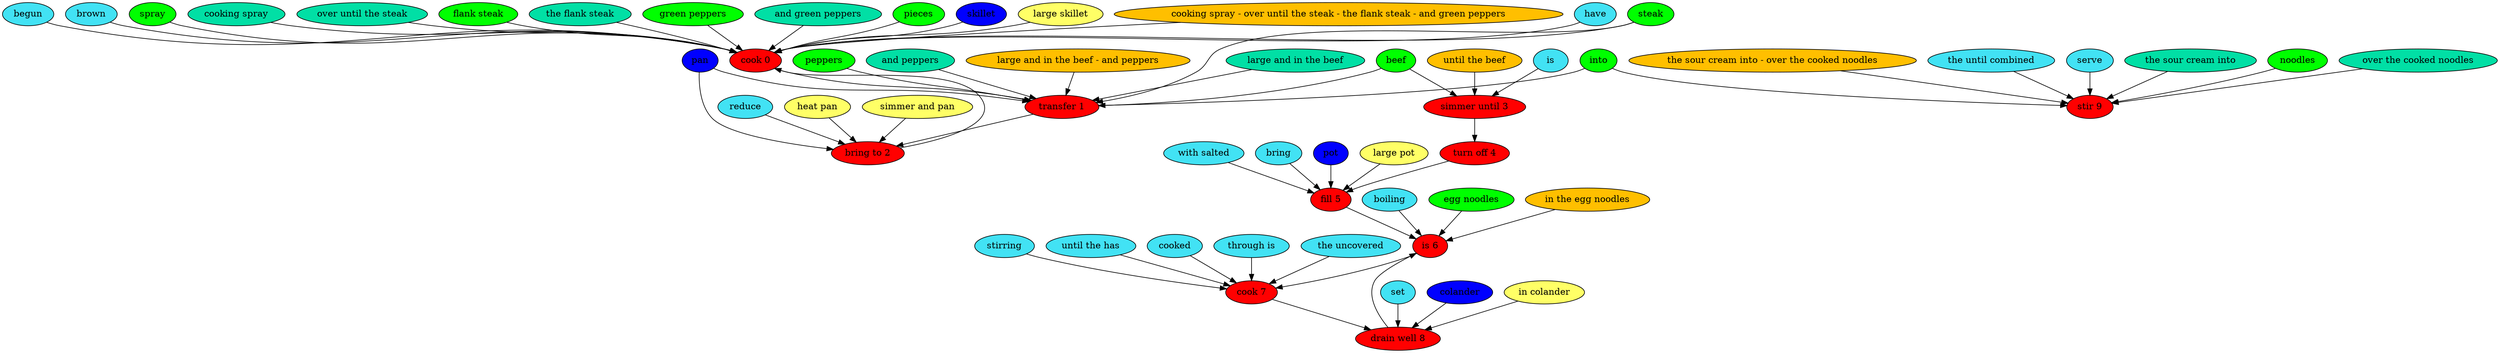 digraph G {
"cook 0" [style=filled, fillcolor=red];
have [style=filled, fillcolor="#42e2f4"];
have -> "cook 0";
begun [style=filled, fillcolor="#42e2f4"];
begun -> "cook 0";
brown [style=filled, fillcolor="#42e2f4"];
brown -> "cook 0";
spray [style=filled, fillcolor=green];
spray -> "cook 0";
"cooking spray" [style=filled, fillcolor="#01DFA5"];
"cooking spray" -> "cook 0";
steak [style=filled, fillcolor=green];
steak -> "cook 0";
"over until the steak" [style=filled, fillcolor="#01DFA5"];
"over until the steak" -> "cook 0";
"flank steak" [style=filled, fillcolor=green];
"flank steak" -> "cook 0";
"the flank steak" [style=filled, fillcolor="#01DFA5"];
"the flank steak" -> "cook 0";
"green peppers" [style=filled, fillcolor=green];
"green peppers" -> "cook 0";
"and green peppers" [style=filled, fillcolor="#01DFA5"];
"and green peppers" -> "cook 0";
pieces [style=filled, fillcolor=green];
pieces -> "cook 0";
skillet [style=filled, fillcolor="#0000ff"];
skillet -> "cook 0";
"large skillet" [style=filled, fillcolor="#ffff66"];
"large skillet" -> "cook 0";
"cooking spray - over until the steak - the flank steak - and green peppers" [style=filled, fillcolor="#FFBF00"];
"cooking spray - over until the steak - the flank steak - and green peppers" -> "cook 0";
"transfer 1" [style=filled, fillcolor=red];
beef [style=filled, fillcolor=green];
beef -> "transfer 1";
"large and in the beef" [style=filled, fillcolor="#01DFA5"];
"large and in the beef" -> "transfer 1";
steak [style=filled, fillcolor=green];
steak -> "transfer 1";
peppers [style=filled, fillcolor=green];
peppers -> "transfer 1";
"and peppers" [style=filled, fillcolor="#01DFA5"];
"and peppers" -> "transfer 1";
into [style=filled, fillcolor=green];
into -> "transfer 1";
pan [style=filled, fillcolor="#0000ff"];
pan -> "transfer 1";
"large and in the beef - and peppers" [style=filled, fillcolor="#FFBF00"];
"large and in the beef - and peppers" -> "transfer 1";
"bring to 2" [style=filled, fillcolor=red];
reduce [style=filled, fillcolor="#42e2f4"];
reduce -> "bring to 2";
pan [style=filled, fillcolor="#0000ff"];
pan -> "bring to 2";
"heat pan" [style=filled, fillcolor="#ffff66"];
"heat pan" -> "bring to 2";
"simmer and pan" [style=filled, fillcolor="#ffff66"];
"simmer and pan" -> "bring to 2";
"simmer until 3" [style=filled, fillcolor=red];
is [style=filled, fillcolor="#42e2f4"];
is -> "simmer until 3";
beef [style=filled, fillcolor=green];
beef -> "simmer until 3";
"until the beef" [style=filled, fillcolor="#01DFA5"];
"until the beef" -> "simmer until 3";
"until the beef" [style=filled, fillcolor="#FFBF00"];
"turn off 4" [style=filled, fillcolor=red];
"fill 5" [style=filled, fillcolor=red];
"with salted" [style=filled, fillcolor="#42e2f4"];
"with salted" -> "fill 5";
bring [style=filled, fillcolor="#42e2f4"];
bring -> "fill 5";
pot [style=filled, fillcolor="#0000ff"];
pot -> "fill 5";
"large pot" [style=filled, fillcolor="#ffff66"];
"large pot" -> "fill 5";
"is 6" [style=filled, fillcolor=red];
boiling [style=filled, fillcolor="#42e2f4"];
boiling -> "is 6";
"egg noodles" [style=filled, fillcolor=green];
"egg noodles" -> "is 6";
"in the egg noodles" [style=filled, fillcolor="#01DFA5"];
"in the egg noodles" -> "is 6";
"in the egg noodles" [style=filled, fillcolor="#FFBF00"];
"cook 7" [style=filled, fillcolor=red];
"the uncovered" [style=filled, fillcolor="#42e2f4"];
"the uncovered" -> "cook 7";
stirring [style=filled, fillcolor="#42e2f4"];
stirring -> "cook 7";
"until the has" [style=filled, fillcolor="#42e2f4"];
"until the has" -> "cook 7";
cooked [style=filled, fillcolor="#42e2f4"];
cooked -> "cook 7";
"through is" [style=filled, fillcolor="#42e2f4"];
"through is" -> "cook 7";
"drain well 8" [style=filled, fillcolor=red];
set [style=filled, fillcolor="#42e2f4"];
set -> "drain well 8";
colander [style=filled, fillcolor="#0000ff"];
colander -> "drain well 8";
"in colander" [style=filled, fillcolor="#ffff66"];
"in colander" -> "drain well 8";
"stir 9" [style=filled, fillcolor=red];
"the until combined" [style=filled, fillcolor="#42e2f4"];
"the until combined" -> "stir 9";
serve [style=filled, fillcolor="#42e2f4"];
serve -> "stir 9";
into [style=filled, fillcolor=green];
into -> "stir 9";
"the sour cream into" [style=filled, fillcolor="#01DFA5"];
"the sour cream into" -> "stir 9";
noodles [style=filled, fillcolor=green];
noodles -> "stir 9";
"over the cooked noodles" [style=filled, fillcolor="#01DFA5"];
"over the cooked noodles" -> "stir 9";
"the sour cream into - over the cooked noodles" [style=filled, fillcolor="#FFBF00"];
"the sour cream into - over the cooked noodles" -> "stir 9";
"cook 0" -> "transfer 1";
"transfer 1" -> "bring to 2";
"bring to 2" -> "cook 0";
"simmer until 3" -> "turn off 4";
"turn off 4" -> "fill 5";
"fill 5" -> "is 6";
"is 6" -> "cook 7";
"cook 7" -> "drain well 8";
"drain well 8" -> "is 6";
}
